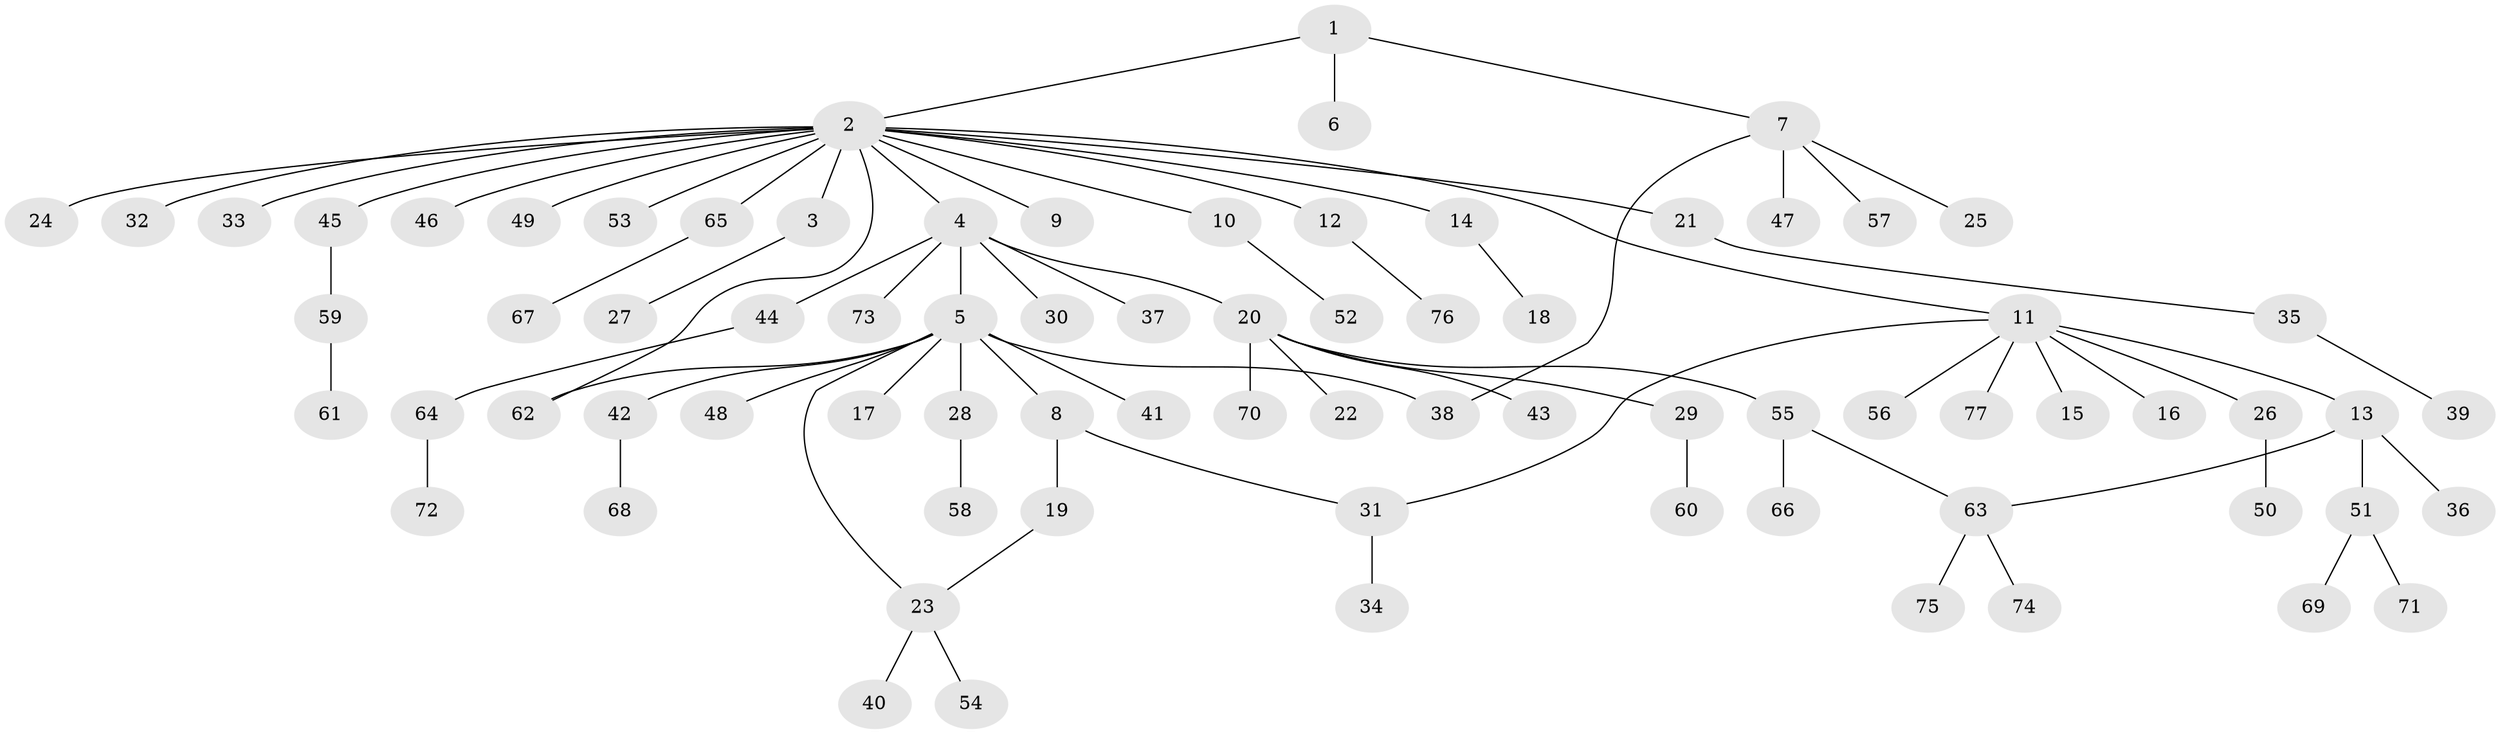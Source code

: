 // Generated by graph-tools (version 1.1) at 2025/47/03/09/25 04:47:02]
// undirected, 77 vertices, 81 edges
graph export_dot {
graph [start="1"]
  node [color=gray90,style=filled];
  1;
  2;
  3;
  4;
  5;
  6;
  7;
  8;
  9;
  10;
  11;
  12;
  13;
  14;
  15;
  16;
  17;
  18;
  19;
  20;
  21;
  22;
  23;
  24;
  25;
  26;
  27;
  28;
  29;
  30;
  31;
  32;
  33;
  34;
  35;
  36;
  37;
  38;
  39;
  40;
  41;
  42;
  43;
  44;
  45;
  46;
  47;
  48;
  49;
  50;
  51;
  52;
  53;
  54;
  55;
  56;
  57;
  58;
  59;
  60;
  61;
  62;
  63;
  64;
  65;
  66;
  67;
  68;
  69;
  70;
  71;
  72;
  73;
  74;
  75;
  76;
  77;
  1 -- 2;
  1 -- 6;
  1 -- 7;
  2 -- 3;
  2 -- 4;
  2 -- 9;
  2 -- 10;
  2 -- 11;
  2 -- 12;
  2 -- 14;
  2 -- 21;
  2 -- 24;
  2 -- 32;
  2 -- 33;
  2 -- 45;
  2 -- 46;
  2 -- 49;
  2 -- 53;
  2 -- 62;
  2 -- 65;
  3 -- 27;
  4 -- 5;
  4 -- 20;
  4 -- 30;
  4 -- 37;
  4 -- 44;
  4 -- 73;
  5 -- 8;
  5 -- 17;
  5 -- 23;
  5 -- 28;
  5 -- 38;
  5 -- 41;
  5 -- 42;
  5 -- 48;
  5 -- 62;
  7 -- 25;
  7 -- 38;
  7 -- 47;
  7 -- 57;
  8 -- 19;
  8 -- 31;
  10 -- 52;
  11 -- 13;
  11 -- 15;
  11 -- 16;
  11 -- 26;
  11 -- 31;
  11 -- 56;
  11 -- 77;
  12 -- 76;
  13 -- 36;
  13 -- 51;
  13 -- 63;
  14 -- 18;
  19 -- 23;
  20 -- 22;
  20 -- 29;
  20 -- 43;
  20 -- 55;
  20 -- 70;
  21 -- 35;
  23 -- 40;
  23 -- 54;
  26 -- 50;
  28 -- 58;
  29 -- 60;
  31 -- 34;
  35 -- 39;
  42 -- 68;
  44 -- 64;
  45 -- 59;
  51 -- 69;
  51 -- 71;
  55 -- 63;
  55 -- 66;
  59 -- 61;
  63 -- 74;
  63 -- 75;
  64 -- 72;
  65 -- 67;
}
